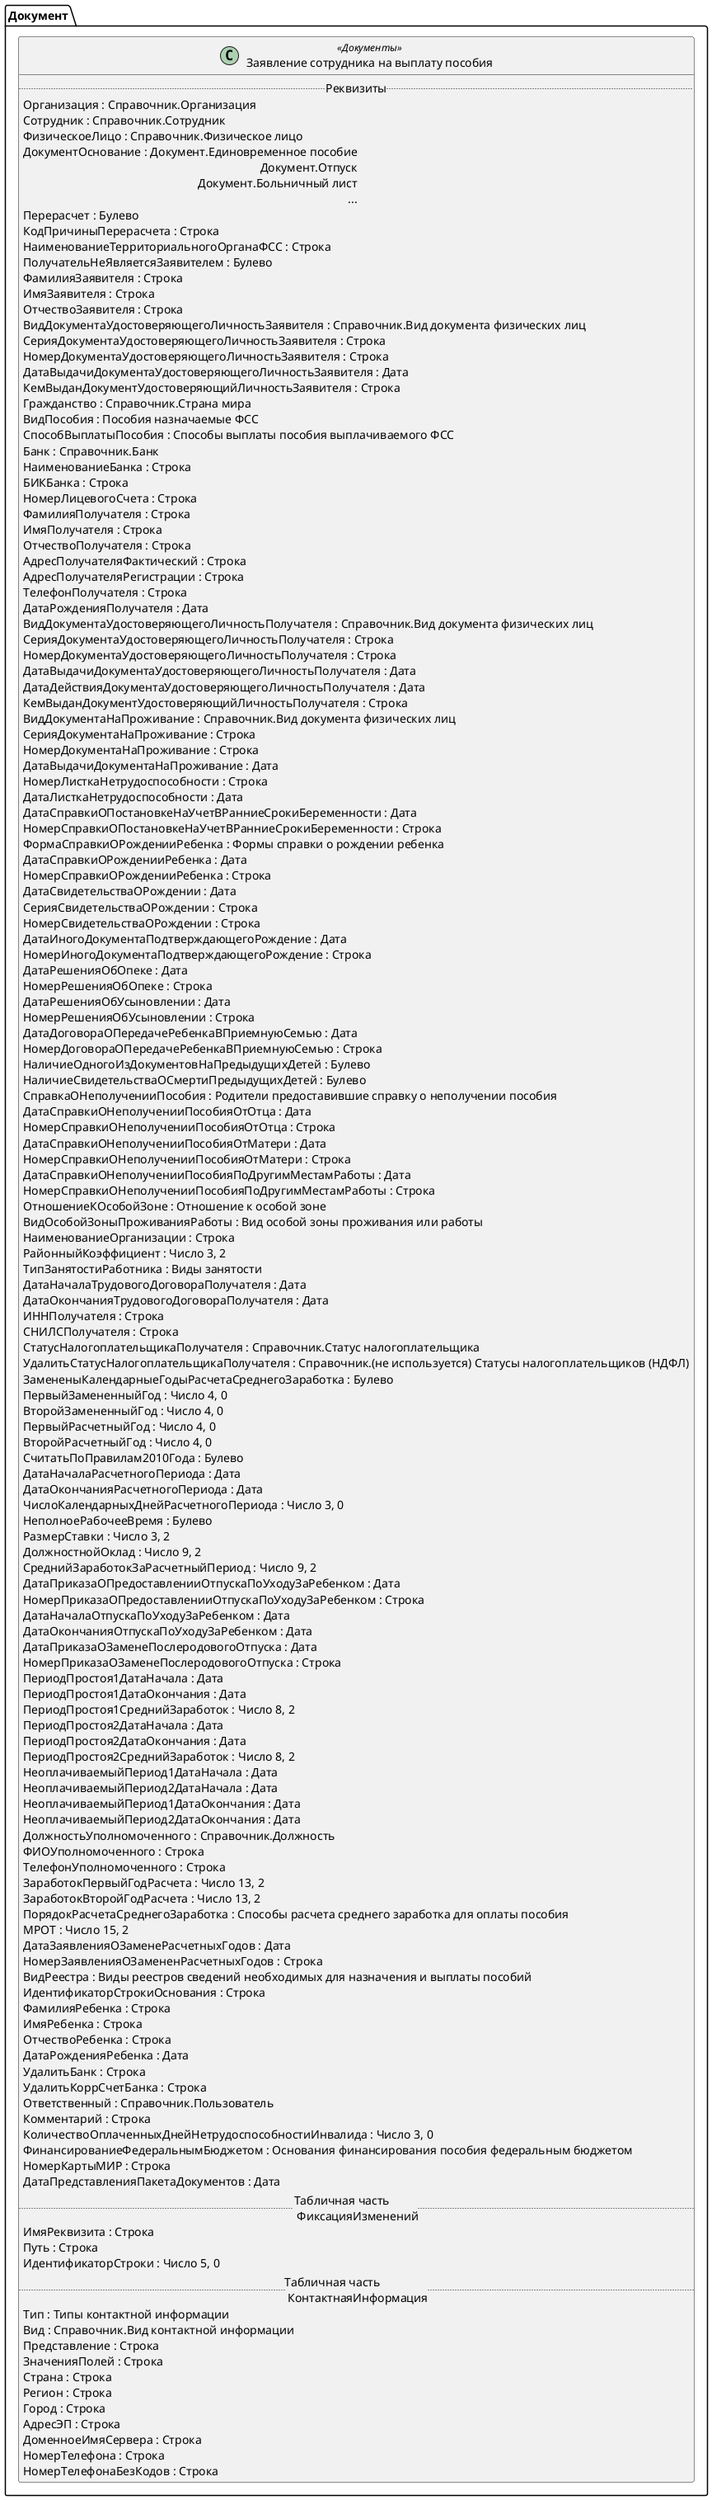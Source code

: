 ﻿@startuml ЗаявлениеСотрудникаНаВыплатуПособия
'!include templates.wsd
'..\include templates.wsd
class Документ.ЗаявлениеСотрудникаНаВыплатуПособия as "Заявление сотрудника на выплату пособия" <<Документы>>
{
..Реквизиты..
Организация : Справочник.Организация
Сотрудник : Справочник.Сотрудник
ФизическоеЛицо : Справочник.Физическое лицо
ДокументОснование : Документ.Единовременное пособие\rДокумент.Отпуск\rДокумент.Больничный лист\r...
Перерасчет : Булево
КодПричиныПерерасчета : Строка
НаименованиеТерриториальногоОрганаФСС : Строка
ПолучательНеЯвляетсяЗаявителем : Булево
ФамилияЗаявителя : Строка
ИмяЗаявителя : Строка
ОтчествоЗаявителя : Строка
ВидДокументаУдостоверяющегоЛичностьЗаявителя : Справочник.Вид документа физических лиц
СерияДокументаУдостоверяющегоЛичностьЗаявителя : Строка
НомерДокументаУдостоверяющегоЛичностьЗаявителя : Строка
ДатаВыдачиДокументаУдостоверяющегоЛичностьЗаявителя : Дата
КемВыданДокументУдостоверяющийЛичностьЗаявителя : Строка
Гражданство : Справочник.Страна мира
ВидПособия : Пособия назначаемые ФСС
СпособВыплатыПособия : Способы выплаты пособия выплачиваемого ФСС
Банк : Справочник.Банк
НаименованиеБанка : Строка
БИКБанка : Строка
НомерЛицевогоСчета : Строка
ФамилияПолучателя : Строка
ИмяПолучателя : Строка
ОтчествоПолучателя : Строка
АдресПолучателяФактический : Строка
АдресПолучателяРегистрации : Строка
ТелефонПолучателя : Строка
ДатаРожденияПолучателя : Дата
ВидДокументаУдостоверяющегоЛичностьПолучателя : Справочник.Вид документа физических лиц
СерияДокументаУдостоверяющегоЛичностьПолучателя : Строка
НомерДокументаУдостоверяющегоЛичностьПолучателя : Строка
ДатаВыдачиДокументаУдостоверяющегоЛичностьПолучателя : Дата
ДатаДействияДокументаУдостоверяющегоЛичностьПолучателя : Дата
КемВыданДокументУдостоверяющийЛичностьПолучателя : Строка
ВидДокументаНаПроживание : Справочник.Вид документа физических лиц
СерияДокументаНаПроживание : Строка
НомерДокументаНаПроживание : Строка
ДатаВыдачиДокументаНаПроживание : Дата
НомерЛисткаНетрудоспособности : Строка
ДатаЛисткаНетрудоспособности : Дата
ДатаСправкиОПостановкеНаУчетВРанниеСрокиБеременности : Дата
НомерСправкиОПостановкеНаУчетВРанниеСрокиБеременности : Строка
ФормаСправкиОРожденииРебенка : Формы справки о рождении ребенка
ДатаСправкиОРожденииРебенка : Дата
НомерСправкиОРожденииРебенка : Строка
ДатаСвидетельстваОРождении : Дата
СерияСвидетельстваОРождении : Строка
НомерСвидетельстваОРождении : Строка
ДатаИногоДокументаПодтверждающегоРождение : Дата
НомерИногоДокументаПодтверждающегоРождение : Строка
ДатаРешенияОбОпеке : Дата
НомерРешенияОбОпеке : Строка
ДатаРешенияОбУсыновлении : Дата
НомерРешенияОбУсыновлении : Строка
ДатаДоговораОПередачеРебенкаВПриемнуюСемью : Дата
НомерДоговораОПередачеРебенкаВПриемнуюСемью : Строка
НаличиеОдногоИзДокументовНаПредыдущихДетей : Булево
НаличиеСвидетельстваОСмертиПредыдущихДетей : Булево
СправкаОНеполученииПособия : Родители предоставившие справку о неполучении пособия
ДатаСправкиОНеполученииПособияОтОтца : Дата
НомерСправкиОНеполученииПособияОтОтца : Строка
ДатаСправкиОНеполученииПособияОтМатери : Дата
НомерСправкиОНеполученииПособияОтМатери : Строка
ДатаСправкиОНеполученииПособияПоДругимМестамРаботы : Дата
НомерСправкиОНеполученииПособияПоДругимМестамРаботы : Строка
ОтношениеКОсобойЗоне : Отношение к особой зоне
ВидОсобойЗоныПроживанияРаботы : Вид особой зоны проживания или работы
НаименованиеОрганизации : Строка
РайонныйКоэффициент : Число 3, 2
ТипЗанятостиРаботника : Виды занятости
ДатаНачалаТрудовогоДоговораПолучателя : Дата
ДатаОкончанияТрудовогоДоговораПолучателя : Дата
ИННПолучателя : Строка
СНИЛСПолучателя : Строка
СтатусНалогоплательщикаПолучателя : Справочник.Статус налогоплательщика
УдалитьСтатусНалогоплательщикаПолучателя : Справочник.(не используется) Статусы налогоплательщиков (НДФЛ)
ЗамененыКалендарныеГодыРасчетаСреднегоЗаработка : Булево
ПервыйЗамененныйГод : Число 4, 0
ВторойЗамененныйГод : Число 4, 0
ПервыйРасчетныйГод : Число 4, 0
ВторойРасчетныйГод : Число 4, 0
СчитатьПоПравилам2010Года : Булево
ДатаНачалаРасчетногоПериода : Дата
ДатаОкончанияРасчетногоПериода : Дата
ЧислоКалендарныхДнейРасчетногоПериода : Число 3, 0
НеполноеРабочееВремя : Булево
РазмерСтавки : Число 3, 2
ДолжностнойОклад : Число 9, 2
СреднийЗаработокЗаРасчетныйПериод : Число 9, 2
ДатаПриказаОПредоставленииОтпускаПоУходуЗаРебенком : Дата
НомерПриказаОПредоставленииОтпускаПоУходуЗаРебенком : Строка
ДатаНачалаОтпускаПоУходуЗаРебенком : Дата
ДатаОкончанияОтпускаПоУходуЗаРебенком : Дата
ДатаПриказаОЗаменеПослеродовогоОтпуска : Дата
НомерПриказаОЗаменеПослеродовогоОтпуска : Строка
ПериодПростоя1ДатаНачала : Дата
ПериодПростоя1ДатаОкончания : Дата
ПериодПростоя1СреднийЗаработок : Число 8, 2
ПериодПростоя2ДатаНачала : Дата
ПериодПростоя2ДатаОкончания : Дата
ПериодПростоя2СреднийЗаработок : Число 8, 2
НеоплачиваемыйПериод1ДатаНачала : Дата
НеоплачиваемыйПериод2ДатаНачала : Дата
НеоплачиваемыйПериод1ДатаОкончания : Дата
НеоплачиваемыйПериод2ДатаОкончания : Дата
ДолжностьУполномоченного : Справочник.Должность
ФИОУполномоченного : Строка
ТелефонУполномоченного : Строка
ЗаработокПервыйГодРасчета : Число 13, 2
ЗаработокВторойГодРасчета : Число 13, 2
ПорядокРасчетаСреднегоЗаработка : Способы расчета среднего заработка для оплаты пособия
МРОТ : Число 15, 2
ДатаЗаявленияОЗаменеРасчетныхГодов : Дата
НомерЗаявленияОЗамененРасчетныхГодов : Строка
ВидРеестра : Виды реестров сведений необходимых для назначения и выплаты пособий
ИдентификаторСтрокиОснования : Строка
ФамилияРебенка : Строка
ИмяРебенка : Строка
ОтчествоРебенка : Строка
ДатаРожденияРебенка : Дата
УдалитьБанк : Строка
УдалитьКоррСчетБанка : Строка
Ответственный : Справочник.Пользователь
Комментарий : Строка
КоличествоОплаченныхДнейНетрудоспособностиИнвалида : Число 3, 0
ФинансированиеФедеральнымБюджетом : Основания финансирования пособия федеральным бюджетом
НомерКартыМИР : Строка
ДатаПредставленияПакетаДокументов : Дата
..Табличная часть \n ФиксацияИзменений..
ИмяРеквизита : Строка
Путь : Строка
ИдентификаторСтроки : Число 5, 0
..Табличная часть \n КонтактнаяИнформация..
Тип : Типы контактной информации
Вид : Справочник.Вид контактной информации
Представление : Строка
ЗначенияПолей : Строка
Страна : Строка
Регион : Строка
Город : Строка
АдресЭП : Строка
ДоменноеИмяСервера : Строка
НомерТелефона : Строка
НомерТелефонаБезКодов : Строка
}
@enduml
